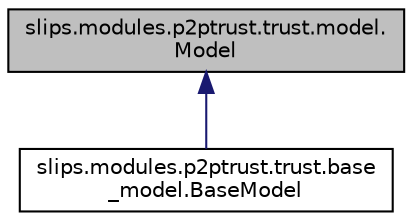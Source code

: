 digraph "slips.modules.p2ptrust.trust.model.Model"
{
 // LATEX_PDF_SIZE
  edge [fontname="Helvetica",fontsize="10",labelfontname="Helvetica",labelfontsize="10"];
  node [fontname="Helvetica",fontsize="10",shape=record];
  Node1 [label="slips.modules.p2ptrust.trust.model.\lModel",height=0.2,width=0.4,color="black", fillcolor="grey75", style="filled", fontcolor="black",tooltip=" "];
  Node1 -> Node2 [dir="back",color="midnightblue",fontsize="10",style="solid",fontname="Helvetica"];
  Node2 [label="slips.modules.p2ptrust.trust.base\l_model.BaseModel",height=0.2,width=0.4,color="black", fillcolor="white", style="filled",URL="$dc/d2e/classslips_1_1modules_1_1p2ptrust_1_1trust_1_1base__model_1_1BaseModel.html",tooltip=" "];
}
